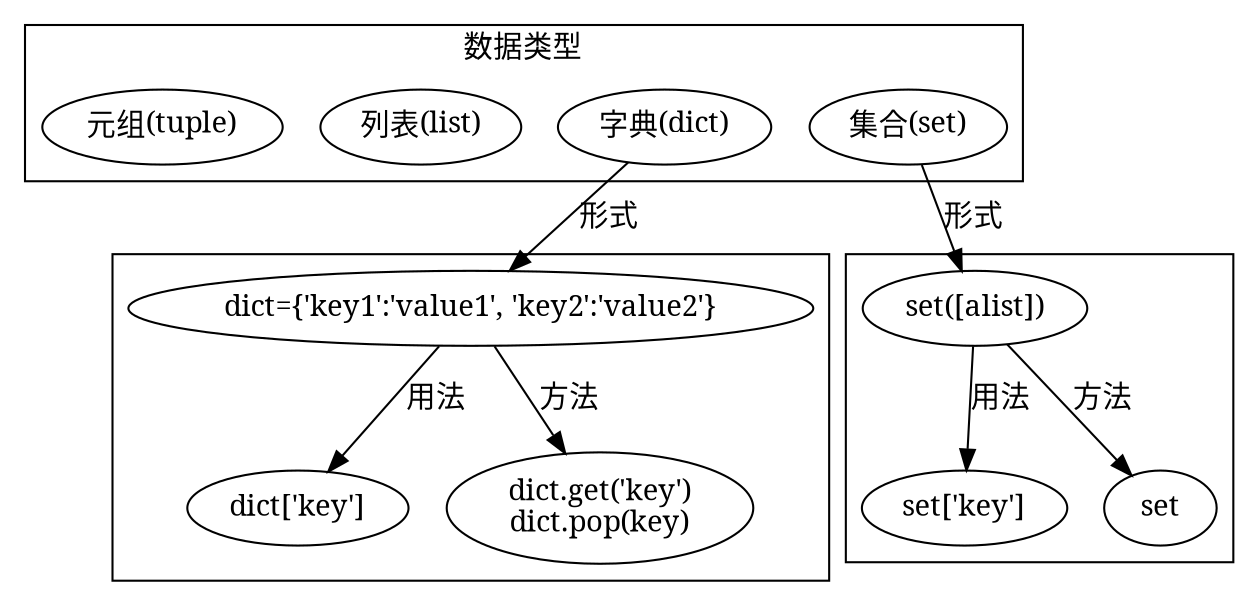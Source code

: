 digraph python {
	fontname="SimSun";
	node[fontname="SimSun"];
	
	subgraph cluster_type {
		label="数据类型";
		dict[label="字典(dict)"];
		set[label="集合(set)"];
		list[label="列表(list)"];
		tuple[label="元组(tuple)"];
	}
	
	subgraph cluster_dict {
		dict_def[label="dict={'key1':'value1', 'key2':'value2'}"];
		dict_use[label="dict['key']"];
		dict_method[label="dict.get('key')\ndict.pop(key)"];
	}
	
	subgraph cluster_set {
		set_def[label="set([alist])"];
		set_use[label="set['key']"];
		set_method[label="set"];
	}
	
	dict->dict_def[label="形式"];
	dict_def->dict_use[label="用法"];
	dict_def->dict_method[label="方法"];

	set->set_def[label="形式"];
	set_def->set_use[label="用法"];
	set_def->set_method[label="方法"];
}
